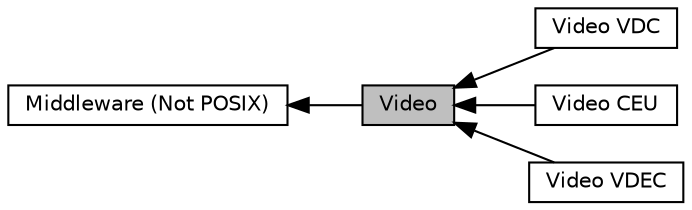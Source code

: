 digraph "Video"
{
  edge [fontname="Helvetica",fontsize="10",labelfontname="Helvetica",labelfontsize="10"];
  node [fontname="Helvetica",fontsize="10",shape=box];
  rankdir=LR;
  Node2 [label="Middleware (Not POSIX)",height=0.2,width=0.4,color="black", fillcolor="white", style="filled",URL="$d2/dbc/group__R__SW__PKG__93__NONOS__MIDDLEWARE.html",tooltip="Middleware."];
  Node4 [label="Video VDC",height=0.2,width=0.4,color="black", fillcolor="white", style="filled",URL="$d2/da5/group__R__SW__PKG__93__VIDEO__VDC.html",tooltip="VDC Unit Module."];
  Node3 [label="Video CEU",height=0.2,width=0.4,color="black", fillcolor="white", style="filled",URL="$d6/dcf/group__R__SW__PKG__93__VIDEO__CEU.html",tooltip="CEU Unit Module."];
  Node1 [label="Video",height=0.2,width=0.4,color="black", fillcolor="grey75", style="filled", fontcolor="black",tooltip="Video module, allows the user to set up and control video output configuration and processing."];
  Node5 [label="Video VDEC",height=0.2,width=0.4,color="black", fillcolor="white", style="filled",URL="$d5/d96/group__R__SW__PKG__93__VIDEO__VDEC.html",tooltip="VDEC Unit Module."];
  Node2->Node1 [shape=plaintext, dir="back", style="solid"];
  Node1->Node3 [shape=plaintext, dir="back", style="solid"];
  Node1->Node4 [shape=plaintext, dir="back", style="solid"];
  Node1->Node5 [shape=plaintext, dir="back", style="solid"];
}
